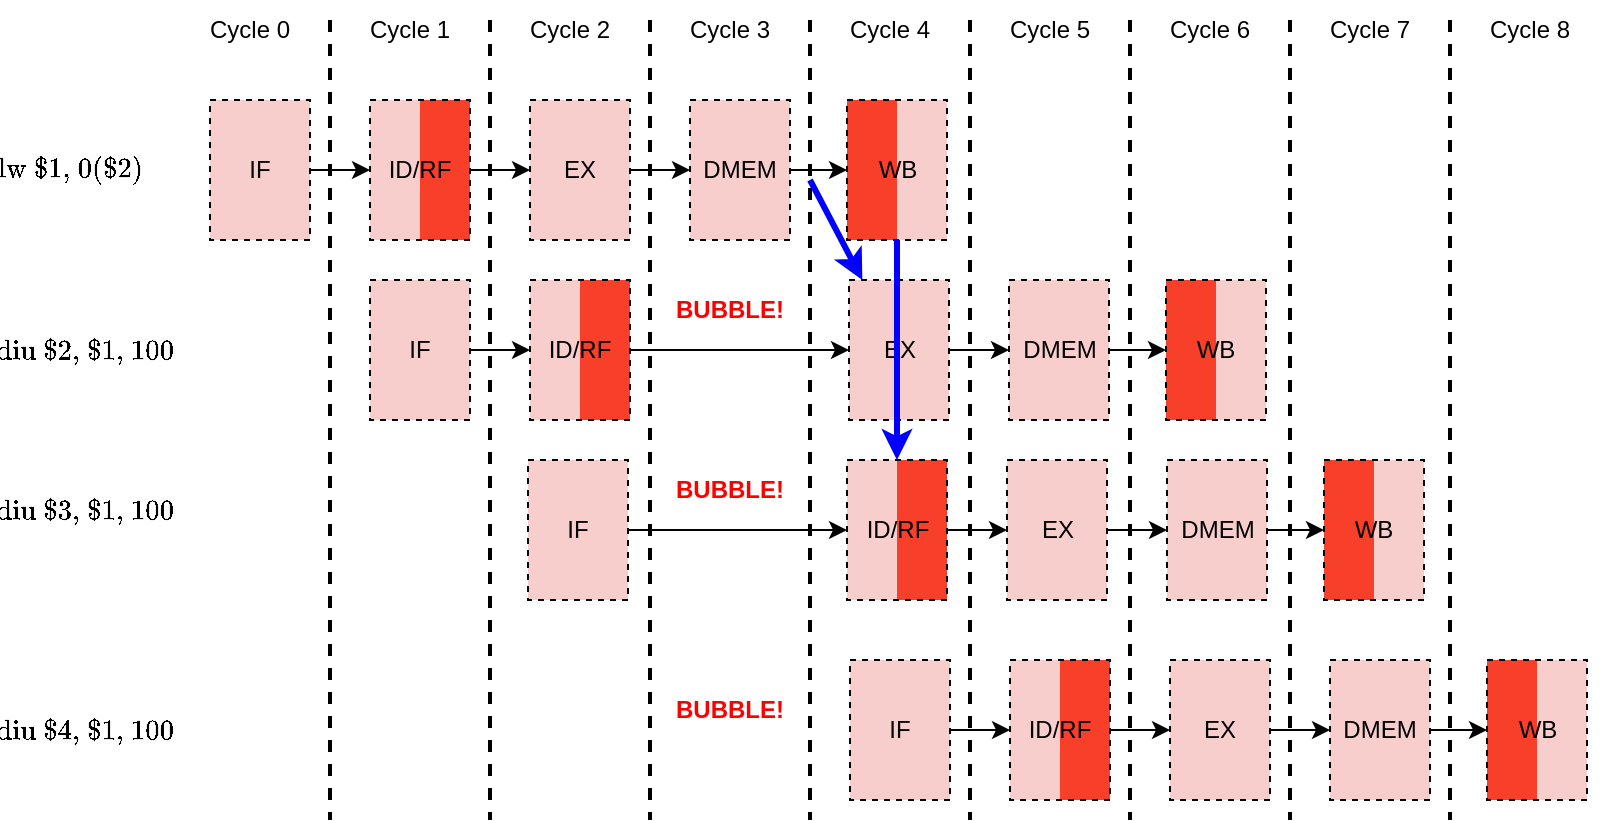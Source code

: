 <mxfile version="20.3.0" type="device"><diagram id="tdLx_XNIfWU6YwLKpI5D" name="Page-1"><mxGraphModel dx="2391" dy="943" grid="1" gridSize="10" guides="1" tooltips="1" connect="1" arrows="1" fold="1" page="1" pageScale="1" pageWidth="827" pageHeight="1169" math="1" shadow="0"><root><mxCell id="0"/><mxCell id="1" parent="0"/><mxCell id="0D8cHyDRW_ec9tQxd8C_-1" style="edgeStyle=orthogonalEdgeStyle;rounded=0;orthogonalLoop=1;jettySize=auto;html=1;exitX=1;exitY=0.5;exitDx=0;exitDy=0;entryX=0;entryY=0.5;entryDx=0;entryDy=0;" edge="1" parent="1" source="0D8cHyDRW_ec9tQxd8C_-13" target="0D8cHyDRW_ec9tQxd8C_-4"><mxGeometry relative="1" as="geometry"><mxPoint x="300" y="95" as="sourcePoint"/></mxGeometry></mxCell><mxCell id="0D8cHyDRW_ec9tQxd8C_-2" style="edgeStyle=orthogonalEdgeStyle;rounded=0;orthogonalLoop=1;jettySize=auto;html=1;exitX=1;exitY=0.5;exitDx=0;exitDy=0;entryX=0;entryY=0.5;entryDx=0;entryDy=0;" edge="1" parent="1" source="0D8cHyDRW_ec9tQxd8C_-4" target="0D8cHyDRW_ec9tQxd8C_-9"><mxGeometry relative="1" as="geometry"/></mxCell><mxCell id="0D8cHyDRW_ec9tQxd8C_-4" value="EX" style="rounded=0;whiteSpace=wrap;html=1;dashed=1;fillColor=#f8cecc;strokeColor=#000000;" vertex="1" parent="1"><mxGeometry x="230" y="60" width="50" height="70" as="geometry"/></mxCell><mxCell id="0D8cHyDRW_ec9tQxd8C_-5" style="edgeStyle=orthogonalEdgeStyle;rounded=0;orthogonalLoop=1;jettySize=auto;html=1;exitX=1;exitY=0.5;exitDx=0;exitDy=0;entryX=0;entryY=0.5;entryDx=0;entryDy=0;" edge="1" parent="1" source="0D8cHyDRW_ec9tQxd8C_-6" target="0D8cHyDRW_ec9tQxd8C_-13"><mxGeometry relative="1" as="geometry"/></mxCell><mxCell id="0D8cHyDRW_ec9tQxd8C_-6" value="IF" style="rounded=0;whiteSpace=wrap;html=1;dashed=1;fillColor=#f8cecc;strokeColor=#000000;" vertex="1" parent="1"><mxGeometry x="70" y="60" width="50" height="70" as="geometry"/></mxCell><mxCell id="0D8cHyDRW_ec9tQxd8C_-7" style="edgeStyle=orthogonalEdgeStyle;rounded=0;orthogonalLoop=1;jettySize=auto;html=1;exitX=1;exitY=0.5;exitDx=0;exitDy=0;entryX=0;entryY=0.5;entryDx=0;entryDy=0;" edge="1" parent="1" source="0D8cHyDRW_ec9tQxd8C_-9" target="0D8cHyDRW_ec9tQxd8C_-17"><mxGeometry relative="1" as="geometry"/></mxCell><mxCell id="0D8cHyDRW_ec9tQxd8C_-9" value="DMEM" style="rounded=0;whiteSpace=wrap;html=1;fillColor=#f8cecc;strokeColor=#000000;strokeWidth=1;dashed=1;" vertex="1" parent="1"><mxGeometry x="310" y="60" width="50" height="70" as="geometry"/></mxCell><mxCell id="0D8cHyDRW_ec9tQxd8C_-10" value="" style="group" vertex="1" connectable="0" parent="1"><mxGeometry x="150" y="60" width="50" height="70" as="geometry"/></mxCell><mxCell id="0D8cHyDRW_ec9tQxd8C_-11" value="" style="rounded=0;whiteSpace=wrap;html=1;dashed=1;strokeColor=none;fillColor=#f8cecc;" vertex="1" parent="0D8cHyDRW_ec9tQxd8C_-10"><mxGeometry width="25" height="70" as="geometry"/></mxCell><mxCell id="0D8cHyDRW_ec9tQxd8C_-12" value="" style="rounded=0;whiteSpace=wrap;html=1;dashed=1;strokeColor=none;fillColor=#F83F2A;" vertex="1" parent="0D8cHyDRW_ec9tQxd8C_-10"><mxGeometry x="25" width="25" height="70" as="geometry"/></mxCell><mxCell id="0D8cHyDRW_ec9tQxd8C_-13" value="ID/RF" style="rounded=0;whiteSpace=wrap;html=1;dashed=1;fillColor=none;strokeColor=default;" vertex="1" parent="0D8cHyDRW_ec9tQxd8C_-10"><mxGeometry width="50" height="70" as="geometry"/></mxCell><mxCell id="0D8cHyDRW_ec9tQxd8C_-14" value="" style="group" vertex="1" connectable="0" parent="1"><mxGeometry x="388.5" y="60" width="50" height="70" as="geometry"/></mxCell><mxCell id="0D8cHyDRW_ec9tQxd8C_-15" value="" style="rounded=0;whiteSpace=wrap;html=1;dashed=1;strokeColor=none;fillColor=#f8cecc;" vertex="1" parent="0D8cHyDRW_ec9tQxd8C_-14"><mxGeometry x="25" width="25" height="70" as="geometry"/></mxCell><mxCell id="0D8cHyDRW_ec9tQxd8C_-16" value="" style="rounded=0;whiteSpace=wrap;html=1;dashed=1;strokeColor=none;fillColor=#F83F2A;" vertex="1" parent="0D8cHyDRW_ec9tQxd8C_-14"><mxGeometry width="25" height="70" as="geometry"/></mxCell><mxCell id="0D8cHyDRW_ec9tQxd8C_-17" value="WB" style="rounded=0;whiteSpace=wrap;html=1;dashed=1;fillColor=none;strokeColor=default;" vertex="1" parent="0D8cHyDRW_ec9tQxd8C_-14"><mxGeometry width="50" height="70" as="geometry"/></mxCell><mxCell id="0D8cHyDRW_ec9tQxd8C_-18" style="edgeStyle=orthogonalEdgeStyle;rounded=0;orthogonalLoop=1;jettySize=auto;html=1;exitX=1;exitY=0.5;exitDx=0;exitDy=0;entryX=0;entryY=0.5;entryDx=0;entryDy=0;" edge="1" parent="1" source="0D8cHyDRW_ec9tQxd8C_-28" target="0D8cHyDRW_ec9tQxd8C_-20"><mxGeometry relative="1" as="geometry"><mxPoint x="380" y="185" as="sourcePoint"/></mxGeometry></mxCell><mxCell id="0D8cHyDRW_ec9tQxd8C_-19" style="edgeStyle=orthogonalEdgeStyle;rounded=0;orthogonalLoop=1;jettySize=auto;html=1;exitX=1;exitY=0.5;exitDx=0;exitDy=0;entryX=0;entryY=0.5;entryDx=0;entryDy=0;" edge="1" parent="1" source="0D8cHyDRW_ec9tQxd8C_-20" target="0D8cHyDRW_ec9tQxd8C_-24"><mxGeometry relative="1" as="geometry"/></mxCell><mxCell id="0D8cHyDRW_ec9tQxd8C_-20" value="EX" style="rounded=0;whiteSpace=wrap;html=1;dashed=1;fillColor=#f8cecc;strokeColor=#000000;" vertex="1" parent="1"><mxGeometry x="389.5" y="150" width="50" height="70" as="geometry"/></mxCell><mxCell id="0D8cHyDRW_ec9tQxd8C_-21" style="edgeStyle=orthogonalEdgeStyle;rounded=0;orthogonalLoop=1;jettySize=auto;html=1;exitX=1;exitY=0.5;exitDx=0;exitDy=0;entryX=0;entryY=0.5;entryDx=0;entryDy=0;" edge="1" parent="1" source="0D8cHyDRW_ec9tQxd8C_-22" target="0D8cHyDRW_ec9tQxd8C_-28"><mxGeometry relative="1" as="geometry"/></mxCell><mxCell id="0D8cHyDRW_ec9tQxd8C_-22" value="IF" style="rounded=0;whiteSpace=wrap;html=1;dashed=1;fillColor=#f8cecc;strokeColor=#000000;" vertex="1" parent="1"><mxGeometry x="150" y="150" width="50" height="70" as="geometry"/></mxCell><mxCell id="0D8cHyDRW_ec9tQxd8C_-23" style="edgeStyle=orthogonalEdgeStyle;rounded=0;orthogonalLoop=1;jettySize=auto;html=1;exitX=1;exitY=0.5;exitDx=0;exitDy=0;entryX=0;entryY=0.5;entryDx=0;entryDy=0;" edge="1" parent="1" source="0D8cHyDRW_ec9tQxd8C_-24" target="0D8cHyDRW_ec9tQxd8C_-32"><mxGeometry relative="1" as="geometry"/></mxCell><mxCell id="0D8cHyDRW_ec9tQxd8C_-24" value="DMEM" style="rounded=0;whiteSpace=wrap;html=1;fillColor=#f8cecc;strokeColor=#000000;strokeWidth=1;dashed=1;" vertex="1" parent="1"><mxGeometry x="469.5" y="150" width="50" height="70" as="geometry"/></mxCell><mxCell id="0D8cHyDRW_ec9tQxd8C_-25" value="" style="group" vertex="1" connectable="0" parent="1"><mxGeometry x="230" y="150" width="50" height="70" as="geometry"/></mxCell><mxCell id="0D8cHyDRW_ec9tQxd8C_-26" value="" style="rounded=0;whiteSpace=wrap;html=1;dashed=1;strokeColor=none;fillColor=#f8cecc;" vertex="1" parent="0D8cHyDRW_ec9tQxd8C_-25"><mxGeometry width="25" height="70" as="geometry"/></mxCell><mxCell id="0D8cHyDRW_ec9tQxd8C_-27" value="" style="rounded=0;whiteSpace=wrap;html=1;dashed=1;strokeColor=none;fillColor=#F83F2A;" vertex="1" parent="0D8cHyDRW_ec9tQxd8C_-25"><mxGeometry x="25" width="25" height="70" as="geometry"/></mxCell><mxCell id="0D8cHyDRW_ec9tQxd8C_-28" value="ID/RF" style="rounded=0;whiteSpace=wrap;html=1;dashed=1;fillColor=none;strokeColor=default;" vertex="1" parent="0D8cHyDRW_ec9tQxd8C_-25"><mxGeometry width="50" height="70" as="geometry"/></mxCell><mxCell id="0D8cHyDRW_ec9tQxd8C_-29" value="" style="group" vertex="1" connectable="0" parent="1"><mxGeometry x="548" y="150" width="50" height="70" as="geometry"/></mxCell><mxCell id="0D8cHyDRW_ec9tQxd8C_-30" value="" style="rounded=0;whiteSpace=wrap;html=1;dashed=1;strokeColor=none;fillColor=#f8cecc;" vertex="1" parent="0D8cHyDRW_ec9tQxd8C_-29"><mxGeometry x="25" width="25" height="70" as="geometry"/></mxCell><mxCell id="0D8cHyDRW_ec9tQxd8C_-31" value="" style="rounded=0;whiteSpace=wrap;html=1;dashed=1;strokeColor=none;fillColor=#F83F2A;" vertex="1" parent="0D8cHyDRW_ec9tQxd8C_-29"><mxGeometry width="25" height="70" as="geometry"/></mxCell><mxCell id="0D8cHyDRW_ec9tQxd8C_-32" value="WB" style="rounded=0;whiteSpace=wrap;html=1;dashed=1;fillColor=none;strokeColor=default;" vertex="1" parent="0D8cHyDRW_ec9tQxd8C_-29"><mxGeometry width="50" height="70" as="geometry"/></mxCell><mxCell id="0D8cHyDRW_ec9tQxd8C_-33" style="edgeStyle=orthogonalEdgeStyle;rounded=0;orthogonalLoop=1;jettySize=auto;html=1;exitX=1;exitY=0.5;exitDx=0;exitDy=0;entryX=0;entryY=0.5;entryDx=0;entryDy=0;" edge="1" parent="1" source="0D8cHyDRW_ec9tQxd8C_-43" target="0D8cHyDRW_ec9tQxd8C_-35"><mxGeometry relative="1" as="geometry"><mxPoint x="538.5" y="275" as="sourcePoint"/></mxGeometry></mxCell><mxCell id="0D8cHyDRW_ec9tQxd8C_-34" style="edgeStyle=orthogonalEdgeStyle;rounded=0;orthogonalLoop=1;jettySize=auto;html=1;exitX=1;exitY=0.5;exitDx=0;exitDy=0;entryX=0;entryY=0.5;entryDx=0;entryDy=0;" edge="1" parent="1" source="0D8cHyDRW_ec9tQxd8C_-35" target="0D8cHyDRW_ec9tQxd8C_-39"><mxGeometry relative="1" as="geometry"/></mxCell><mxCell id="0D8cHyDRW_ec9tQxd8C_-35" value="EX" style="rounded=0;whiteSpace=wrap;html=1;dashed=1;fillColor=#f8cecc;strokeColor=#000000;" vertex="1" parent="1"><mxGeometry x="468.5" y="240" width="50" height="70" as="geometry"/></mxCell><mxCell id="0D8cHyDRW_ec9tQxd8C_-36" style="edgeStyle=orthogonalEdgeStyle;rounded=0;orthogonalLoop=1;jettySize=auto;html=1;exitX=1;exitY=0.5;exitDx=0;exitDy=0;entryX=0;entryY=0.5;entryDx=0;entryDy=0;" edge="1" parent="1" source="0D8cHyDRW_ec9tQxd8C_-37" target="0D8cHyDRW_ec9tQxd8C_-43"><mxGeometry relative="1" as="geometry"/></mxCell><mxCell id="0D8cHyDRW_ec9tQxd8C_-37" value="IF" style="rounded=0;whiteSpace=wrap;html=1;dashed=1;fillColor=#f8cecc;strokeColor=#000000;" vertex="1" parent="1"><mxGeometry x="229" y="240" width="50" height="70" as="geometry"/></mxCell><mxCell id="0D8cHyDRW_ec9tQxd8C_-38" style="edgeStyle=orthogonalEdgeStyle;rounded=0;orthogonalLoop=1;jettySize=auto;html=1;exitX=1;exitY=0.5;exitDx=0;exitDy=0;entryX=0;entryY=0.5;entryDx=0;entryDy=0;" edge="1" parent="1" source="0D8cHyDRW_ec9tQxd8C_-39" target="0D8cHyDRW_ec9tQxd8C_-47"><mxGeometry relative="1" as="geometry"/></mxCell><mxCell id="0D8cHyDRW_ec9tQxd8C_-39" value="DMEM" style="rounded=0;whiteSpace=wrap;html=1;fillColor=#f8cecc;strokeColor=#000000;strokeWidth=1;dashed=1;" vertex="1" parent="1"><mxGeometry x="548.5" y="240" width="50" height="70" as="geometry"/></mxCell><mxCell id="0D8cHyDRW_ec9tQxd8C_-40" value="" style="group" vertex="1" connectable="0" parent="1"><mxGeometry x="388.5" y="240" width="50" height="70" as="geometry"/></mxCell><mxCell id="0D8cHyDRW_ec9tQxd8C_-41" value="" style="rounded=0;whiteSpace=wrap;html=1;dashed=1;strokeColor=none;fillColor=#f8cecc;" vertex="1" parent="0D8cHyDRW_ec9tQxd8C_-40"><mxGeometry width="25" height="70" as="geometry"/></mxCell><mxCell id="0D8cHyDRW_ec9tQxd8C_-42" value="" style="rounded=0;whiteSpace=wrap;html=1;dashed=1;strokeColor=none;fillColor=#F83F2A;" vertex="1" parent="0D8cHyDRW_ec9tQxd8C_-40"><mxGeometry x="25" width="25" height="70" as="geometry"/></mxCell><mxCell id="0D8cHyDRW_ec9tQxd8C_-43" value="ID/RF" style="rounded=0;whiteSpace=wrap;html=1;dashed=1;fillColor=none;strokeColor=default;" vertex="1" parent="0D8cHyDRW_ec9tQxd8C_-40"><mxGeometry width="50" height="70" as="geometry"/></mxCell><mxCell id="0D8cHyDRW_ec9tQxd8C_-44" value="" style="group" vertex="1" connectable="0" parent="1"><mxGeometry x="627" y="240" width="50" height="70" as="geometry"/></mxCell><mxCell id="0D8cHyDRW_ec9tQxd8C_-45" value="" style="rounded=0;whiteSpace=wrap;html=1;dashed=1;strokeColor=none;fillColor=#f8cecc;" vertex="1" parent="0D8cHyDRW_ec9tQxd8C_-44"><mxGeometry x="25" width="25" height="70" as="geometry"/></mxCell><mxCell id="0D8cHyDRW_ec9tQxd8C_-46" value="" style="rounded=0;whiteSpace=wrap;html=1;dashed=1;strokeColor=none;fillColor=#F83F2A;" vertex="1" parent="0D8cHyDRW_ec9tQxd8C_-44"><mxGeometry width="25" height="70" as="geometry"/></mxCell><mxCell id="0D8cHyDRW_ec9tQxd8C_-47" value="WB" style="rounded=0;whiteSpace=wrap;html=1;dashed=1;fillColor=none;strokeColor=default;" vertex="1" parent="0D8cHyDRW_ec9tQxd8C_-44"><mxGeometry width="50" height="70" as="geometry"/></mxCell><mxCell id="0D8cHyDRW_ec9tQxd8C_-48" value="Cycle 1" style="text;html=1;strokeColor=none;fillColor=none;align=center;verticalAlign=middle;whiteSpace=wrap;rounded=0;strokeWidth=4;" vertex="1" parent="1"><mxGeometry x="130" y="10" width="80" height="30" as="geometry"/></mxCell><mxCell id="0D8cHyDRW_ec9tQxd8C_-49" value="Cycle 0" style="text;html=1;strokeColor=none;fillColor=none;align=center;verticalAlign=middle;whiteSpace=wrap;rounded=0;strokeWidth=4;" vertex="1" parent="1"><mxGeometry x="50" y="10" width="80" height="30" as="geometry"/></mxCell><mxCell id="0D8cHyDRW_ec9tQxd8C_-50" value="Cycle 2" style="text;html=1;strokeColor=none;fillColor=none;align=center;verticalAlign=middle;whiteSpace=wrap;rounded=0;strokeWidth=4;" vertex="1" parent="1"><mxGeometry x="210" y="10" width="80" height="30" as="geometry"/></mxCell><mxCell id="0D8cHyDRW_ec9tQxd8C_-51" value="Cycle 3" style="text;html=1;strokeColor=none;fillColor=none;align=center;verticalAlign=middle;whiteSpace=wrap;rounded=0;strokeWidth=4;" vertex="1" parent="1"><mxGeometry x="290" y="10" width="80" height="30" as="geometry"/></mxCell><mxCell id="0D8cHyDRW_ec9tQxd8C_-52" value="Cycle 4" style="text;html=1;strokeColor=none;fillColor=none;align=center;verticalAlign=middle;whiteSpace=wrap;rounded=0;strokeWidth=4;" vertex="1" parent="1"><mxGeometry x="370" y="10" width="80" height="30" as="geometry"/></mxCell><mxCell id="0D8cHyDRW_ec9tQxd8C_-53" value="Cycle 5" style="text;html=1;strokeColor=none;fillColor=none;align=center;verticalAlign=middle;whiteSpace=wrap;rounded=0;strokeWidth=4;" vertex="1" parent="1"><mxGeometry x="450" y="10" width="80" height="30" as="geometry"/></mxCell><mxCell id="0D8cHyDRW_ec9tQxd8C_-54" value="Cycle 6" style="text;html=1;strokeColor=none;fillColor=none;align=center;verticalAlign=middle;whiteSpace=wrap;rounded=0;strokeWidth=4;" vertex="1" parent="1"><mxGeometry x="530" y="10" width="80" height="30" as="geometry"/></mxCell><mxCell id="0D8cHyDRW_ec9tQxd8C_-55" value="Cycle 7" style="text;html=1;strokeColor=none;fillColor=none;align=center;verticalAlign=middle;whiteSpace=wrap;rounded=0;strokeWidth=4;" vertex="1" parent="1"><mxGeometry x="610" y="10" width="80" height="30" as="geometry"/></mxCell><mxCell id="0D8cHyDRW_ec9tQxd8C_-56" value="$$\text{lw \$1, 0(\$2)}$$" style="text;html=1;strokeColor=none;fillColor=none;align=center;verticalAlign=middle;whiteSpace=wrap;rounded=0;" vertex="1" parent="1"><mxGeometry x="-30" y="80" width="60" height="30" as="geometry"/></mxCell><mxCell id="0D8cHyDRW_ec9tQxd8C_-57" value="$$\text{addiu \$2, \$1, 100}$$" style="text;html=1;strokeColor=none;fillColor=none;align=center;verticalAlign=middle;whiteSpace=wrap;rounded=0;" vertex="1" parent="1"><mxGeometry x="-30" y="170" width="60" height="30" as="geometry"/></mxCell><mxCell id="0D8cHyDRW_ec9tQxd8C_-58" value="$$\text{addiu \$3, \$1, 100}$$" style="text;html=1;strokeColor=none;fillColor=none;align=center;verticalAlign=middle;whiteSpace=wrap;rounded=0;" vertex="1" parent="1"><mxGeometry x="-30" y="250" width="60" height="30" as="geometry"/></mxCell><mxCell id="0D8cHyDRW_ec9tQxd8C_-84" style="rounded=0;orthogonalLoop=1;jettySize=auto;html=1;strokeWidth=3;strokeColor=#0000FF;" edge="1" parent="1" target="0D8cHyDRW_ec9tQxd8C_-20"><mxGeometry relative="1" as="geometry"><mxPoint x="370" y="100" as="sourcePoint"/><mxPoint x="400" y="205" as="targetPoint"/></mxGeometry></mxCell><mxCell id="0D8cHyDRW_ec9tQxd8C_-85" style="rounded=0;orthogonalLoop=1;jettySize=auto;html=1;strokeWidth=3;strokeColor=#0000FF;entryX=0.5;entryY=0;entryDx=0;entryDy=0;" edge="1" parent="1" source="0D8cHyDRW_ec9tQxd8C_-17" target="0D8cHyDRW_ec9tQxd8C_-43"><mxGeometry relative="1" as="geometry"><mxPoint x="380" y="110" as="sourcePoint"/><mxPoint x="416" y="250" as="targetPoint"/></mxGeometry></mxCell><mxCell id="0D8cHyDRW_ec9tQxd8C_-86" value="BUBBLE!" style="text;html=1;strokeColor=none;fillColor=none;align=center;verticalAlign=middle;whiteSpace=wrap;rounded=0;fontStyle=1;fontColor=#FF0000;" vertex="1" parent="1"><mxGeometry x="300" y="150" width="60" height="30" as="geometry"/></mxCell><mxCell id="0D8cHyDRW_ec9tQxd8C_-87" value="BUBBLE!" style="text;html=1;strokeColor=none;fillColor=none;align=center;verticalAlign=middle;whiteSpace=wrap;rounded=0;fontStyle=1;fontColor=#FF0000;" vertex="1" parent="1"><mxGeometry x="300" y="240" width="60" height="30" as="geometry"/></mxCell><mxCell id="0D8cHyDRW_ec9tQxd8C_-77" value="" style="endArrow=none;dashed=1;html=1;strokeWidth=2;rounded=0;" edge="1" parent="1"><mxGeometry width="50" height="50" relative="1" as="geometry"><mxPoint x="130" y="20" as="sourcePoint"/><mxPoint x="130" y="420" as="targetPoint"/></mxGeometry></mxCell><mxCell id="0D8cHyDRW_ec9tQxd8C_-78" value="" style="endArrow=none;dashed=1;html=1;strokeWidth=2;rounded=0;" edge="1" parent="1"><mxGeometry width="50" height="50" relative="1" as="geometry"><mxPoint x="210" y="20" as="sourcePoint"/><mxPoint x="210" y="420" as="targetPoint"/></mxGeometry></mxCell><mxCell id="0D8cHyDRW_ec9tQxd8C_-79" value="" style="endArrow=none;dashed=1;html=1;strokeWidth=2;rounded=0;" edge="1" parent="1"><mxGeometry width="50" height="50" relative="1" as="geometry"><mxPoint x="290" y="20" as="sourcePoint"/><mxPoint x="290" y="420" as="targetPoint"/></mxGeometry></mxCell><mxCell id="0D8cHyDRW_ec9tQxd8C_-80" value="" style="endArrow=none;dashed=1;html=1;strokeWidth=2;rounded=0;" edge="1" parent="1"><mxGeometry width="50" height="50" relative="1" as="geometry"><mxPoint x="370" y="20" as="sourcePoint"/><mxPoint x="370" y="420" as="targetPoint"/></mxGeometry></mxCell><mxCell id="0D8cHyDRW_ec9tQxd8C_-81" value="" style="endArrow=none;dashed=1;html=1;strokeWidth=2;rounded=0;" edge="1" parent="1"><mxGeometry width="50" height="50" relative="1" as="geometry"><mxPoint x="450" y="20" as="sourcePoint"/><mxPoint x="450" y="420" as="targetPoint"/></mxGeometry></mxCell><mxCell id="0D8cHyDRW_ec9tQxd8C_-82" value="" style="endArrow=none;dashed=1;html=1;strokeWidth=2;rounded=0;" edge="1" parent="1"><mxGeometry width="50" height="50" relative="1" as="geometry"><mxPoint x="530" y="20" as="sourcePoint"/><mxPoint x="530" y="420" as="targetPoint"/></mxGeometry></mxCell><mxCell id="0D8cHyDRW_ec9tQxd8C_-83" value="" style="endArrow=none;dashed=1;html=1;strokeWidth=2;rounded=0;" edge="1" parent="1"><mxGeometry width="50" height="50" relative="1" as="geometry"><mxPoint x="610" y="20" as="sourcePoint"/><mxPoint x="610" y="420" as="targetPoint"/></mxGeometry></mxCell><mxCell id="0D8cHyDRW_ec9tQxd8C_-92" value="EX" style="rounded=0;whiteSpace=wrap;html=1;dashed=1;fillColor=#f8cecc;strokeColor=#000000;" vertex="1" parent="1"><mxGeometry x="550" y="340" width="50" height="70" as="geometry"/></mxCell><mxCell id="0D8cHyDRW_ec9tQxd8C_-94" value="IF" style="rounded=0;whiteSpace=wrap;html=1;dashed=1;fillColor=#f8cecc;strokeColor=#000000;" vertex="1" parent="1"><mxGeometry x="390" y="340" width="50" height="70" as="geometry"/></mxCell><mxCell id="0D8cHyDRW_ec9tQxd8C_-96" value="DMEM" style="rounded=0;whiteSpace=wrap;html=1;fillColor=#f8cecc;strokeColor=#000000;strokeWidth=1;dashed=1;" vertex="1" parent="1"><mxGeometry x="630" y="340" width="50" height="70" as="geometry"/></mxCell><mxCell id="0D8cHyDRW_ec9tQxd8C_-91" style="edgeStyle=orthogonalEdgeStyle;rounded=0;orthogonalLoop=1;jettySize=auto;html=1;exitX=1;exitY=0.5;exitDx=0;exitDy=0;entryX=0;entryY=0.5;entryDx=0;entryDy=0;" edge="1" parent="1" source="0D8cHyDRW_ec9tQxd8C_-92" target="0D8cHyDRW_ec9tQxd8C_-96"><mxGeometry relative="1" as="geometry"/></mxCell><mxCell id="0D8cHyDRW_ec9tQxd8C_-97" value="" style="group" vertex="1" connectable="0" parent="1"><mxGeometry x="470" y="340" width="50" height="70" as="geometry"/></mxCell><mxCell id="0D8cHyDRW_ec9tQxd8C_-98" value="" style="rounded=0;whiteSpace=wrap;html=1;dashed=1;strokeColor=none;fillColor=#f8cecc;" vertex="1" parent="0D8cHyDRW_ec9tQxd8C_-97"><mxGeometry width="25" height="70" as="geometry"/></mxCell><mxCell id="0D8cHyDRW_ec9tQxd8C_-99" value="" style="rounded=0;whiteSpace=wrap;html=1;dashed=1;strokeColor=none;fillColor=#F83F2A;" vertex="1" parent="0D8cHyDRW_ec9tQxd8C_-97"><mxGeometry x="25" width="25" height="70" as="geometry"/></mxCell><mxCell id="0D8cHyDRW_ec9tQxd8C_-100" value="ID/RF" style="rounded=0;whiteSpace=wrap;html=1;dashed=1;fillColor=none;strokeColor=default;" vertex="1" parent="0D8cHyDRW_ec9tQxd8C_-97"><mxGeometry width="50" height="70" as="geometry"/></mxCell><mxCell id="0D8cHyDRW_ec9tQxd8C_-90" style="edgeStyle=orthogonalEdgeStyle;rounded=0;orthogonalLoop=1;jettySize=auto;html=1;exitX=1;exitY=0.5;exitDx=0;exitDy=0;entryX=0;entryY=0.5;entryDx=0;entryDy=0;" edge="1" parent="1" source="0D8cHyDRW_ec9tQxd8C_-100" target="0D8cHyDRW_ec9tQxd8C_-92"><mxGeometry relative="1" as="geometry"><mxPoint x="620" y="375" as="sourcePoint"/></mxGeometry></mxCell><mxCell id="0D8cHyDRW_ec9tQxd8C_-93" style="edgeStyle=orthogonalEdgeStyle;rounded=0;orthogonalLoop=1;jettySize=auto;html=1;exitX=1;exitY=0.5;exitDx=0;exitDy=0;entryX=0;entryY=0.5;entryDx=0;entryDy=0;" edge="1" parent="1" source="0D8cHyDRW_ec9tQxd8C_-94" target="0D8cHyDRW_ec9tQxd8C_-100"><mxGeometry relative="1" as="geometry"/></mxCell><mxCell id="0D8cHyDRW_ec9tQxd8C_-101" value="" style="group" vertex="1" connectable="0" parent="1"><mxGeometry x="708.5" y="340" width="50" height="70" as="geometry"/></mxCell><mxCell id="0D8cHyDRW_ec9tQxd8C_-102" value="" style="rounded=0;whiteSpace=wrap;html=1;dashed=1;strokeColor=none;fillColor=#f8cecc;" vertex="1" parent="0D8cHyDRW_ec9tQxd8C_-101"><mxGeometry x="25" width="25" height="70" as="geometry"/></mxCell><mxCell id="0D8cHyDRW_ec9tQxd8C_-103" value="" style="rounded=0;whiteSpace=wrap;html=1;dashed=1;strokeColor=none;fillColor=#F83F2A;" vertex="1" parent="0D8cHyDRW_ec9tQxd8C_-101"><mxGeometry width="25" height="70" as="geometry"/></mxCell><mxCell id="0D8cHyDRW_ec9tQxd8C_-104" value="WB" style="rounded=0;whiteSpace=wrap;html=1;dashed=1;fillColor=none;strokeColor=default;" vertex="1" parent="0D8cHyDRW_ec9tQxd8C_-101"><mxGeometry width="50" height="70" as="geometry"/></mxCell><mxCell id="0D8cHyDRW_ec9tQxd8C_-95" style="edgeStyle=orthogonalEdgeStyle;rounded=0;orthogonalLoop=1;jettySize=auto;html=1;exitX=1;exitY=0.5;exitDx=0;exitDy=0;entryX=0;entryY=0.5;entryDx=0;entryDy=0;" edge="1" parent="1" source="0D8cHyDRW_ec9tQxd8C_-96" target="0D8cHyDRW_ec9tQxd8C_-104"><mxGeometry relative="1" as="geometry"/></mxCell><mxCell id="0D8cHyDRW_ec9tQxd8C_-106" value="BUBBLE!" style="text;html=1;strokeColor=none;fillColor=none;align=center;verticalAlign=middle;whiteSpace=wrap;rounded=0;fontStyle=1;fontColor=#FF0000;" vertex="1" parent="1"><mxGeometry x="300" y="350" width="60" height="30" as="geometry"/></mxCell><mxCell id="0D8cHyDRW_ec9tQxd8C_-107" value="$$\text{addiu \$4, \$1, 100}$$" style="text;html=1;strokeColor=none;fillColor=none;align=center;verticalAlign=middle;whiteSpace=wrap;rounded=0;" vertex="1" parent="1"><mxGeometry x="-30" y="360" width="60" height="30" as="geometry"/></mxCell><mxCell id="0D8cHyDRW_ec9tQxd8C_-108" value="" style="endArrow=none;dashed=1;html=1;strokeWidth=2;rounded=0;" edge="1" parent="1"><mxGeometry width="50" height="50" relative="1" as="geometry"><mxPoint x="690" y="20" as="sourcePoint"/><mxPoint x="690" y="420" as="targetPoint"/></mxGeometry></mxCell><mxCell id="0D8cHyDRW_ec9tQxd8C_-109" value="Cycle 8" style="text;html=1;strokeColor=none;fillColor=none;align=center;verticalAlign=middle;whiteSpace=wrap;rounded=0;strokeWidth=4;" vertex="1" parent="1"><mxGeometry x="690" y="10" width="80" height="30" as="geometry"/></mxCell></root></mxGraphModel></diagram></mxfile>